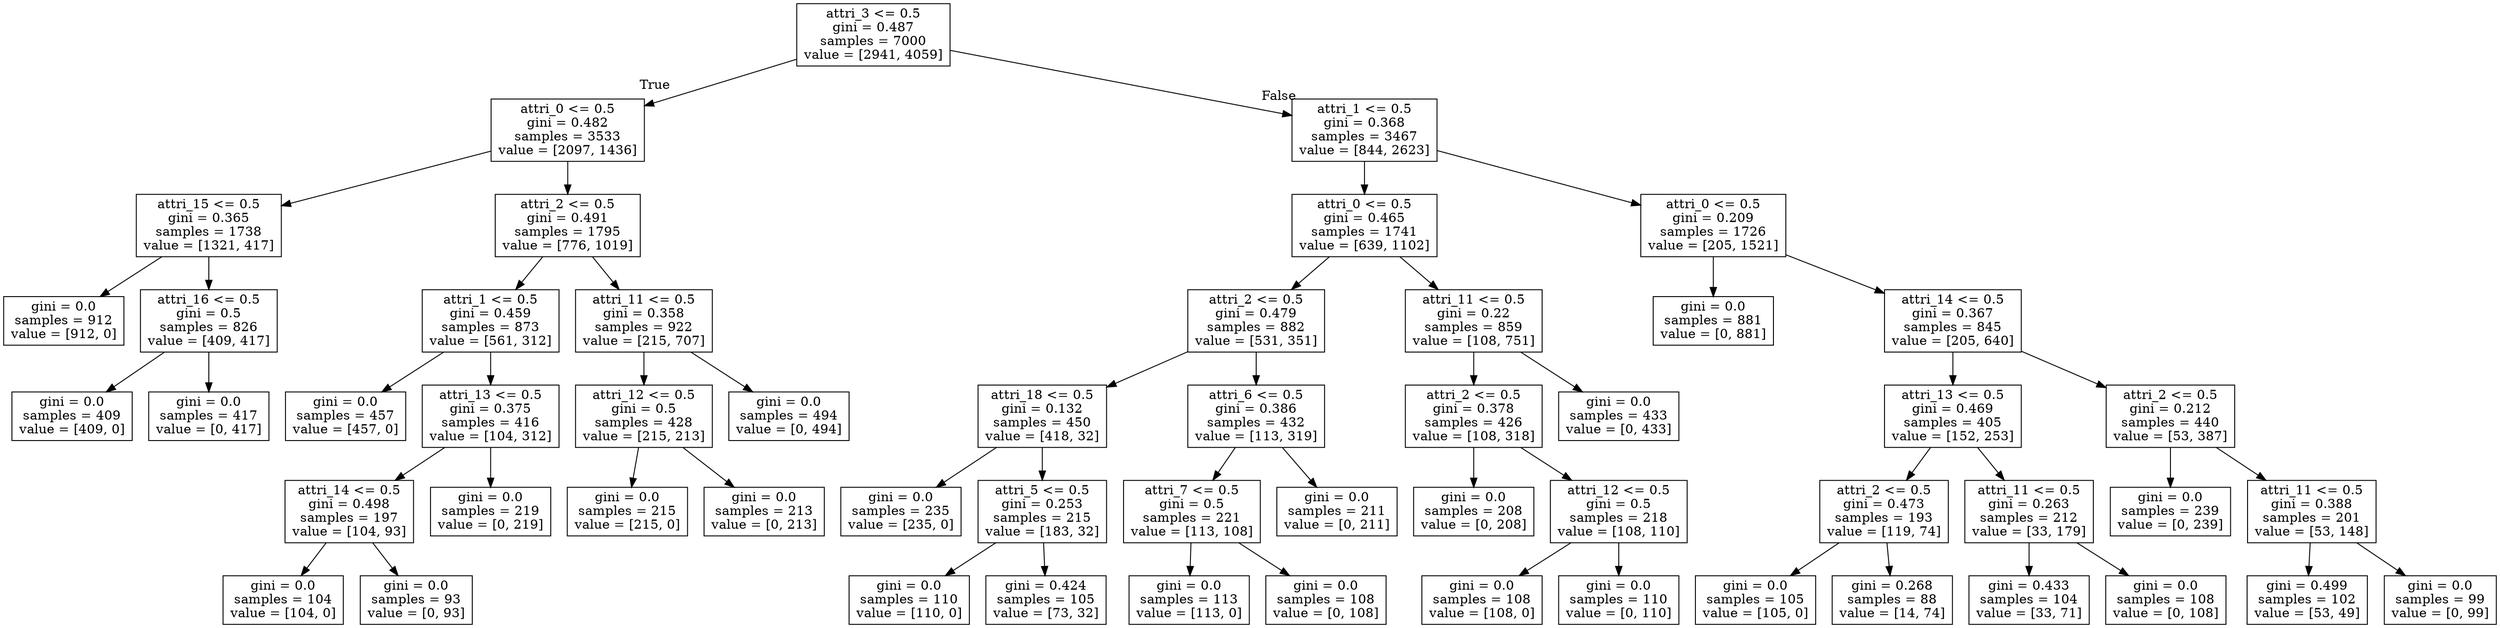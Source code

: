 digraph Tree {
node [shape=box] ;
0 [label="attri_3 <= 0.5\ngini = 0.487\nsamples = 7000\nvalue = [2941, 4059]"] ;
1 [label="attri_0 <= 0.5\ngini = 0.482\nsamples = 3533\nvalue = [2097, 1436]"] ;
0 -> 1 [labeldistance=2.5, labelangle=45, headlabel="True"] ;
2 [label="attri_15 <= 0.5\ngini = 0.365\nsamples = 1738\nvalue = [1321, 417]"] ;
1 -> 2 ;
3 [label="gini = 0.0\nsamples = 912\nvalue = [912, 0]"] ;
2 -> 3 ;
4 [label="attri_16 <= 0.5\ngini = 0.5\nsamples = 826\nvalue = [409, 417]"] ;
2 -> 4 ;
5 [label="gini = 0.0\nsamples = 409\nvalue = [409, 0]"] ;
4 -> 5 ;
6 [label="gini = 0.0\nsamples = 417\nvalue = [0, 417]"] ;
4 -> 6 ;
7 [label="attri_2 <= 0.5\ngini = 0.491\nsamples = 1795\nvalue = [776, 1019]"] ;
1 -> 7 ;
8 [label="attri_1 <= 0.5\ngini = 0.459\nsamples = 873\nvalue = [561, 312]"] ;
7 -> 8 ;
9 [label="gini = 0.0\nsamples = 457\nvalue = [457, 0]"] ;
8 -> 9 ;
10 [label="attri_13 <= 0.5\ngini = 0.375\nsamples = 416\nvalue = [104, 312]"] ;
8 -> 10 ;
11 [label="attri_14 <= 0.5\ngini = 0.498\nsamples = 197\nvalue = [104, 93]"] ;
10 -> 11 ;
12 [label="gini = 0.0\nsamples = 104\nvalue = [104, 0]"] ;
11 -> 12 ;
13 [label="gini = 0.0\nsamples = 93\nvalue = [0, 93]"] ;
11 -> 13 ;
14 [label="gini = 0.0\nsamples = 219\nvalue = [0, 219]"] ;
10 -> 14 ;
15 [label="attri_11 <= 0.5\ngini = 0.358\nsamples = 922\nvalue = [215, 707]"] ;
7 -> 15 ;
16 [label="attri_12 <= 0.5\ngini = 0.5\nsamples = 428\nvalue = [215, 213]"] ;
15 -> 16 ;
17 [label="gini = 0.0\nsamples = 215\nvalue = [215, 0]"] ;
16 -> 17 ;
18 [label="gini = 0.0\nsamples = 213\nvalue = [0, 213]"] ;
16 -> 18 ;
19 [label="gini = 0.0\nsamples = 494\nvalue = [0, 494]"] ;
15 -> 19 ;
20 [label="attri_1 <= 0.5\ngini = 0.368\nsamples = 3467\nvalue = [844, 2623]"] ;
0 -> 20 [labeldistance=2.5, labelangle=-45, headlabel="False"] ;
21 [label="attri_0 <= 0.5\ngini = 0.465\nsamples = 1741\nvalue = [639, 1102]"] ;
20 -> 21 ;
22 [label="attri_2 <= 0.5\ngini = 0.479\nsamples = 882\nvalue = [531, 351]"] ;
21 -> 22 ;
23 [label="attri_18 <= 0.5\ngini = 0.132\nsamples = 450\nvalue = [418, 32]"] ;
22 -> 23 ;
24 [label="gini = 0.0\nsamples = 235\nvalue = [235, 0]"] ;
23 -> 24 ;
25 [label="attri_5 <= 0.5\ngini = 0.253\nsamples = 215\nvalue = [183, 32]"] ;
23 -> 25 ;
26 [label="gini = 0.0\nsamples = 110\nvalue = [110, 0]"] ;
25 -> 26 ;
27 [label="gini = 0.424\nsamples = 105\nvalue = [73, 32]"] ;
25 -> 27 ;
28 [label="attri_6 <= 0.5\ngini = 0.386\nsamples = 432\nvalue = [113, 319]"] ;
22 -> 28 ;
29 [label="attri_7 <= 0.5\ngini = 0.5\nsamples = 221\nvalue = [113, 108]"] ;
28 -> 29 ;
30 [label="gini = 0.0\nsamples = 113\nvalue = [113, 0]"] ;
29 -> 30 ;
31 [label="gini = 0.0\nsamples = 108\nvalue = [0, 108]"] ;
29 -> 31 ;
32 [label="gini = 0.0\nsamples = 211\nvalue = [0, 211]"] ;
28 -> 32 ;
33 [label="attri_11 <= 0.5\ngini = 0.22\nsamples = 859\nvalue = [108, 751]"] ;
21 -> 33 ;
34 [label="attri_2 <= 0.5\ngini = 0.378\nsamples = 426\nvalue = [108, 318]"] ;
33 -> 34 ;
35 [label="gini = 0.0\nsamples = 208\nvalue = [0, 208]"] ;
34 -> 35 ;
36 [label="attri_12 <= 0.5\ngini = 0.5\nsamples = 218\nvalue = [108, 110]"] ;
34 -> 36 ;
37 [label="gini = 0.0\nsamples = 108\nvalue = [108, 0]"] ;
36 -> 37 ;
38 [label="gini = 0.0\nsamples = 110\nvalue = [0, 110]"] ;
36 -> 38 ;
39 [label="gini = 0.0\nsamples = 433\nvalue = [0, 433]"] ;
33 -> 39 ;
40 [label="attri_0 <= 0.5\ngini = 0.209\nsamples = 1726\nvalue = [205, 1521]"] ;
20 -> 40 ;
41 [label="gini = 0.0\nsamples = 881\nvalue = [0, 881]"] ;
40 -> 41 ;
42 [label="attri_14 <= 0.5\ngini = 0.367\nsamples = 845\nvalue = [205, 640]"] ;
40 -> 42 ;
43 [label="attri_13 <= 0.5\ngini = 0.469\nsamples = 405\nvalue = [152, 253]"] ;
42 -> 43 ;
44 [label="attri_2 <= 0.5\ngini = 0.473\nsamples = 193\nvalue = [119, 74]"] ;
43 -> 44 ;
45 [label="gini = 0.0\nsamples = 105\nvalue = [105, 0]"] ;
44 -> 45 ;
46 [label="gini = 0.268\nsamples = 88\nvalue = [14, 74]"] ;
44 -> 46 ;
47 [label="attri_11 <= 0.5\ngini = 0.263\nsamples = 212\nvalue = [33, 179]"] ;
43 -> 47 ;
48 [label="gini = 0.433\nsamples = 104\nvalue = [33, 71]"] ;
47 -> 48 ;
49 [label="gini = 0.0\nsamples = 108\nvalue = [0, 108]"] ;
47 -> 49 ;
50 [label="attri_2 <= 0.5\ngini = 0.212\nsamples = 440\nvalue = [53, 387]"] ;
42 -> 50 ;
51 [label="gini = 0.0\nsamples = 239\nvalue = [0, 239]"] ;
50 -> 51 ;
52 [label="attri_11 <= 0.5\ngini = 0.388\nsamples = 201\nvalue = [53, 148]"] ;
50 -> 52 ;
53 [label="gini = 0.499\nsamples = 102\nvalue = [53, 49]"] ;
52 -> 53 ;
54 [label="gini = 0.0\nsamples = 99\nvalue = [0, 99]"] ;
52 -> 54 ;
}